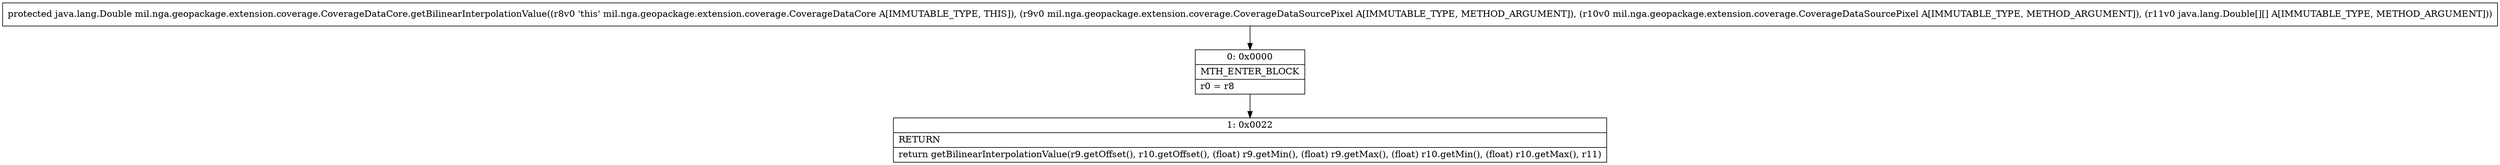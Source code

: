 digraph "CFG formil.nga.geopackage.extension.coverage.CoverageDataCore.getBilinearInterpolationValue(Lmil\/nga\/geopackage\/extension\/coverage\/CoverageDataSourcePixel;Lmil\/nga\/geopackage\/extension\/coverage\/CoverageDataSourcePixel;[[Ljava\/lang\/Double;)Ljava\/lang\/Double;" {
Node_0 [shape=record,label="{0\:\ 0x0000|MTH_ENTER_BLOCK\l|r0 = r8\l}"];
Node_1 [shape=record,label="{1\:\ 0x0022|RETURN\l|return getBilinearInterpolationValue(r9.getOffset(), r10.getOffset(), (float) r9.getMin(), (float) r9.getMax(), (float) r10.getMin(), (float) r10.getMax(), r11)\l}"];
MethodNode[shape=record,label="{protected java.lang.Double mil.nga.geopackage.extension.coverage.CoverageDataCore.getBilinearInterpolationValue((r8v0 'this' mil.nga.geopackage.extension.coverage.CoverageDataCore A[IMMUTABLE_TYPE, THIS]), (r9v0 mil.nga.geopackage.extension.coverage.CoverageDataSourcePixel A[IMMUTABLE_TYPE, METHOD_ARGUMENT]), (r10v0 mil.nga.geopackage.extension.coverage.CoverageDataSourcePixel A[IMMUTABLE_TYPE, METHOD_ARGUMENT]), (r11v0 java.lang.Double[][] A[IMMUTABLE_TYPE, METHOD_ARGUMENT])) }"];
MethodNode -> Node_0;
Node_0 -> Node_1;
}

